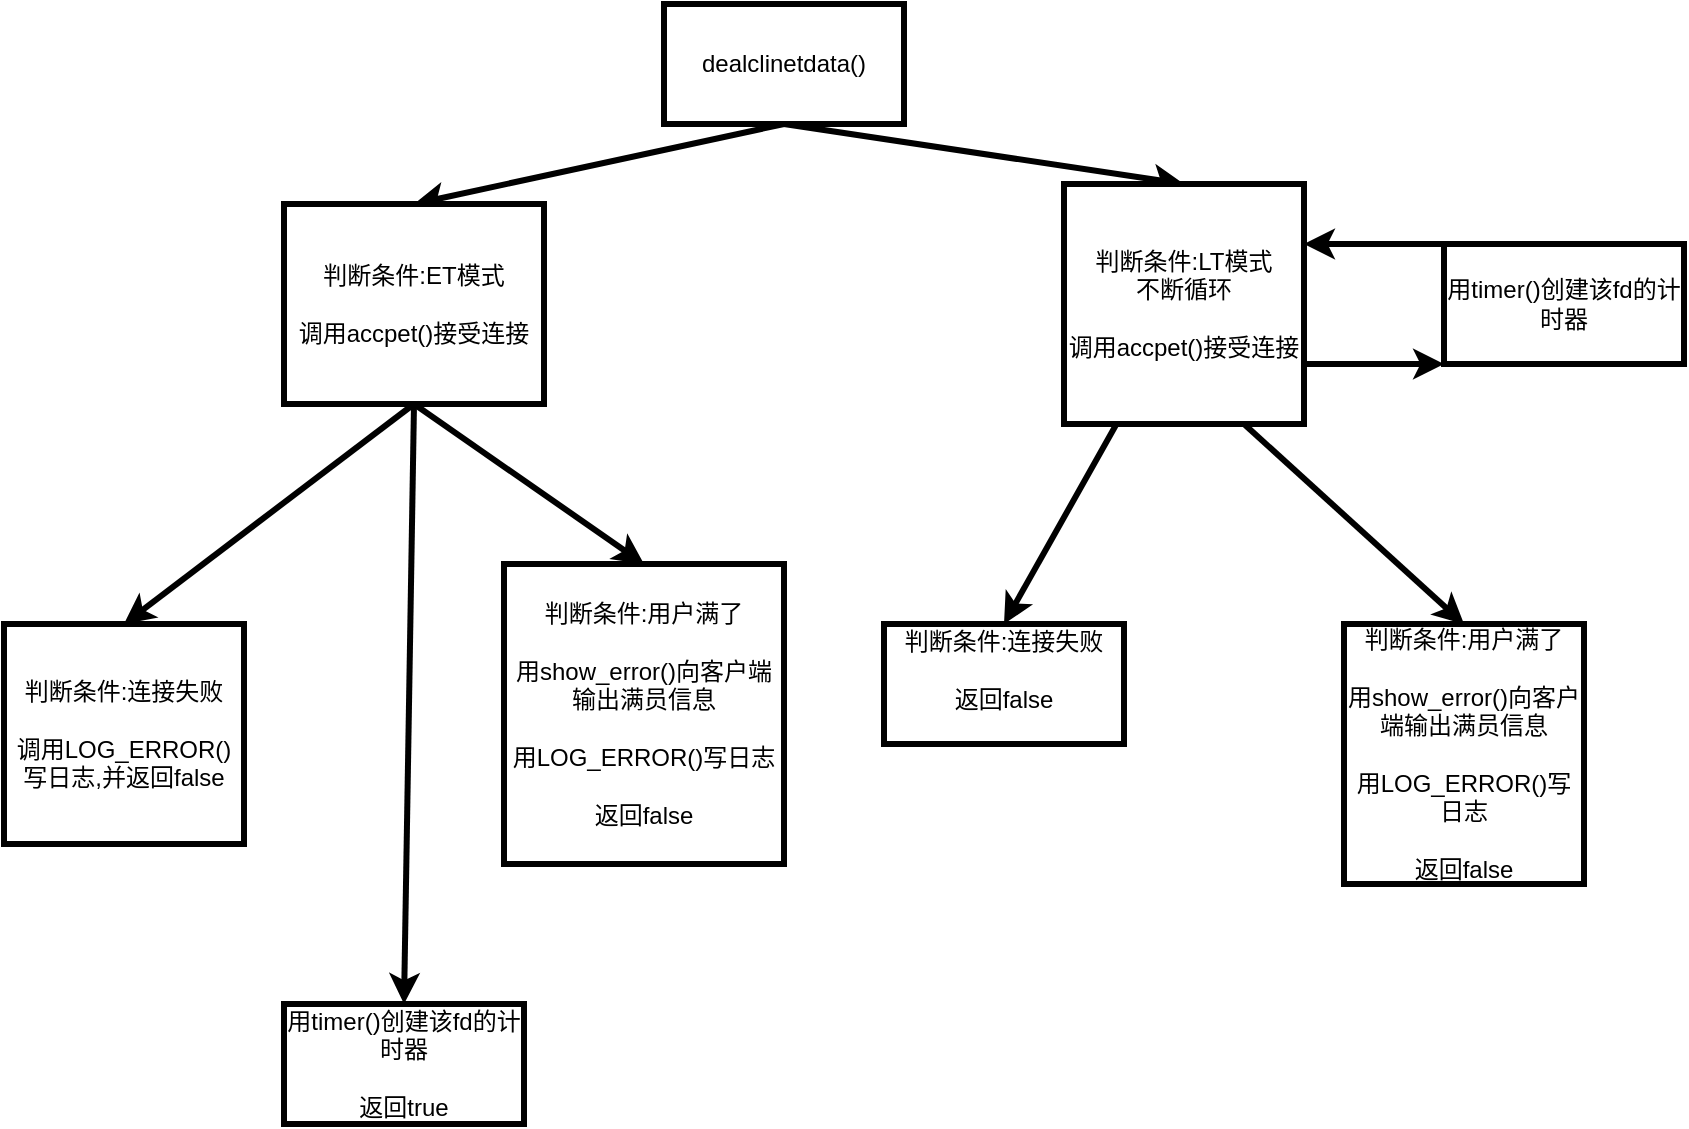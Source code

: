 <mxfile>
    <diagram id="LbE9PppjevmL19wuLY-l" name="第 1 页">
        <mxGraphModel dx="1768" dy="738" grid="1" gridSize="10" guides="1" tooltips="1" connect="1" arrows="1" fold="1" page="1" pageScale="1" pageWidth="1200" pageHeight="1920" background="#FFFFFF" math="0" shadow="0">
            <root>
                <mxCell id="0"/>
                <mxCell id="1" parent="0"/>
                <mxCell id="35" style="edgeStyle=none;html=1;exitX=0.5;exitY=1;exitDx=0;exitDy=0;entryX=0.5;entryY=0;entryDx=0;entryDy=0;strokeColor=#000000;strokeWidth=3;" edge="1" parent="1" source="10" target="22">
                    <mxGeometry relative="1" as="geometry"/>
                </mxCell>
                <mxCell id="37" style="edgeStyle=none;html=1;exitX=0.5;exitY=1;exitDx=0;exitDy=0;entryX=0.5;entryY=0;entryDx=0;entryDy=0;strokeColor=#000000;strokeWidth=3;" edge="1" parent="1" source="10" target="15">
                    <mxGeometry relative="1" as="geometry"/>
                </mxCell>
                <mxCell id="10" value="dealclinetdata()" style="whiteSpace=wrap;html=1;strokeColor=#000000;strokeWidth=3;" parent="1" vertex="1">
                    <mxGeometry x="530" y="80" width="120" height="60" as="geometry"/>
                </mxCell>
                <mxCell id="38" value="" style="edgeStyle=none;html=1;strokeColor=#000000;strokeWidth=3;entryX=0.5;entryY=0;entryDx=0;entryDy=0;" edge="1" parent="1" source="15" target="23">
                    <mxGeometry relative="1" as="geometry"/>
                </mxCell>
                <mxCell id="39" style="edgeStyle=none;html=1;exitX=0.75;exitY=1;exitDx=0;exitDy=0;entryX=0.5;entryY=0;entryDx=0;entryDy=0;strokeColor=#000000;strokeWidth=3;" edge="1" parent="1" source="15" target="28">
                    <mxGeometry relative="1" as="geometry"/>
                </mxCell>
                <mxCell id="44" style="edgeStyle=none;html=1;exitX=1;exitY=0.75;exitDx=0;exitDy=0;entryX=0;entryY=1;entryDx=0;entryDy=0;strokeColor=#000000;strokeWidth=3;" edge="1" parent="1" source="15" target="40">
                    <mxGeometry relative="1" as="geometry"/>
                </mxCell>
                <mxCell id="15" value="判断条件:LT模式&lt;br&gt;不断循环&lt;br&gt;&lt;br&gt;调用accpet()接受连接&lt;br&gt;" style="whiteSpace=wrap;html=1;strokeColor=#000000;strokeWidth=3;" parent="1" vertex="1">
                    <mxGeometry x="730" y="170" width="120" height="120" as="geometry"/>
                </mxCell>
                <mxCell id="16" value="判断条件:连接失败&lt;br&gt;&lt;br&gt;调用LOG_ERROR()写日志,并返回false&lt;br&gt;" style="whiteSpace=wrap;html=1;strokeColor=#000000;strokeWidth=3;" parent="1" vertex="1">
                    <mxGeometry x="200" y="390" width="120" height="110" as="geometry"/>
                </mxCell>
                <mxCell id="32" style="edgeStyle=none;html=1;exitX=0.5;exitY=1;exitDx=0;exitDy=0;entryX=0.5;entryY=0;entryDx=0;entryDy=0;strokeColor=#000000;strokeWidth=3;" edge="1" parent="1" source="22" target="16">
                    <mxGeometry relative="1" as="geometry"/>
                </mxCell>
                <mxCell id="33" style="edgeStyle=none;html=1;exitX=0.5;exitY=1;exitDx=0;exitDy=0;entryX=0.5;entryY=0;entryDx=0;entryDy=0;strokeColor=#000000;strokeWidth=3;" edge="1" parent="1" source="22" target="25">
                    <mxGeometry relative="1" as="geometry"/>
                </mxCell>
                <mxCell id="34" style="edgeStyle=none;html=1;exitX=0.5;exitY=1;exitDx=0;exitDy=0;entryX=0.5;entryY=0;entryDx=0;entryDy=0;strokeColor=#000000;strokeWidth=3;" edge="1" parent="1" source="22" target="26">
                    <mxGeometry relative="1" as="geometry"/>
                </mxCell>
                <mxCell id="22" value="判断条件:ET模式&lt;br&gt;&lt;br&gt;调用accpet()接受连接" style="whiteSpace=wrap;html=1;strokeColor=#000000;strokeWidth=3;" parent="1" vertex="1">
                    <mxGeometry x="340" y="180" width="130" height="100" as="geometry"/>
                </mxCell>
                <mxCell id="23" value="判断条件:连接失败&lt;br&gt;&lt;br&gt;返回false&lt;br&gt;&lt;br&gt;" style="whiteSpace=wrap;html=1;strokeColor=#000000;strokeWidth=3;" parent="1" vertex="1">
                    <mxGeometry x="640" y="390" width="120" height="60" as="geometry"/>
                </mxCell>
                <mxCell id="25" value="判断条件:用户满了&lt;br&gt;&lt;br&gt;用show_error()向客户端输出满员信息&lt;br&gt;&lt;br&gt;用LOG_ERROR()写日志&lt;br&gt;&lt;br&gt;返回false" style="whiteSpace=wrap;html=1;strokeColor=#000000;strokeWidth=3;" parent="1" vertex="1">
                    <mxGeometry x="450" y="360" width="140" height="150" as="geometry"/>
                </mxCell>
                <mxCell id="26" value="用timer()创建该fd的计时器&lt;br&gt;&lt;br&gt;返回true" style="whiteSpace=wrap;html=1;strokeColor=#000000;strokeWidth=3;" parent="1" vertex="1">
                    <mxGeometry x="340" y="580" width="120" height="60" as="geometry"/>
                </mxCell>
                <mxCell id="28" value="判断条件:用户满了&lt;br&gt;&lt;br&gt;用show_error()向客户端输出满员信息&lt;br&gt;&lt;br&gt;用LOG_ERROR()写日志&lt;br&gt;&lt;br&gt;返回false" style="whiteSpace=wrap;html=1;strokeColor=#000000;strokeWidth=3;" parent="1" vertex="1">
                    <mxGeometry x="870" y="390" width="120" height="130" as="geometry"/>
                </mxCell>
                <mxCell id="45" style="edgeStyle=none;html=1;exitX=0;exitY=0;exitDx=0;exitDy=0;entryX=1;entryY=0.25;entryDx=0;entryDy=0;strokeColor=#000000;strokeWidth=3;" edge="1" parent="1" source="40" target="15">
                    <mxGeometry relative="1" as="geometry"/>
                </mxCell>
                <mxCell id="40" value="用timer()创建该fd的计时器&lt;br&gt;" style="whiteSpace=wrap;html=1;strokeColor=#000000;strokeWidth=3;" vertex="1" parent="1">
                    <mxGeometry x="920" y="200" width="120" height="60" as="geometry"/>
                </mxCell>
            </root>
        </mxGraphModel>
    </diagram>
</mxfile>